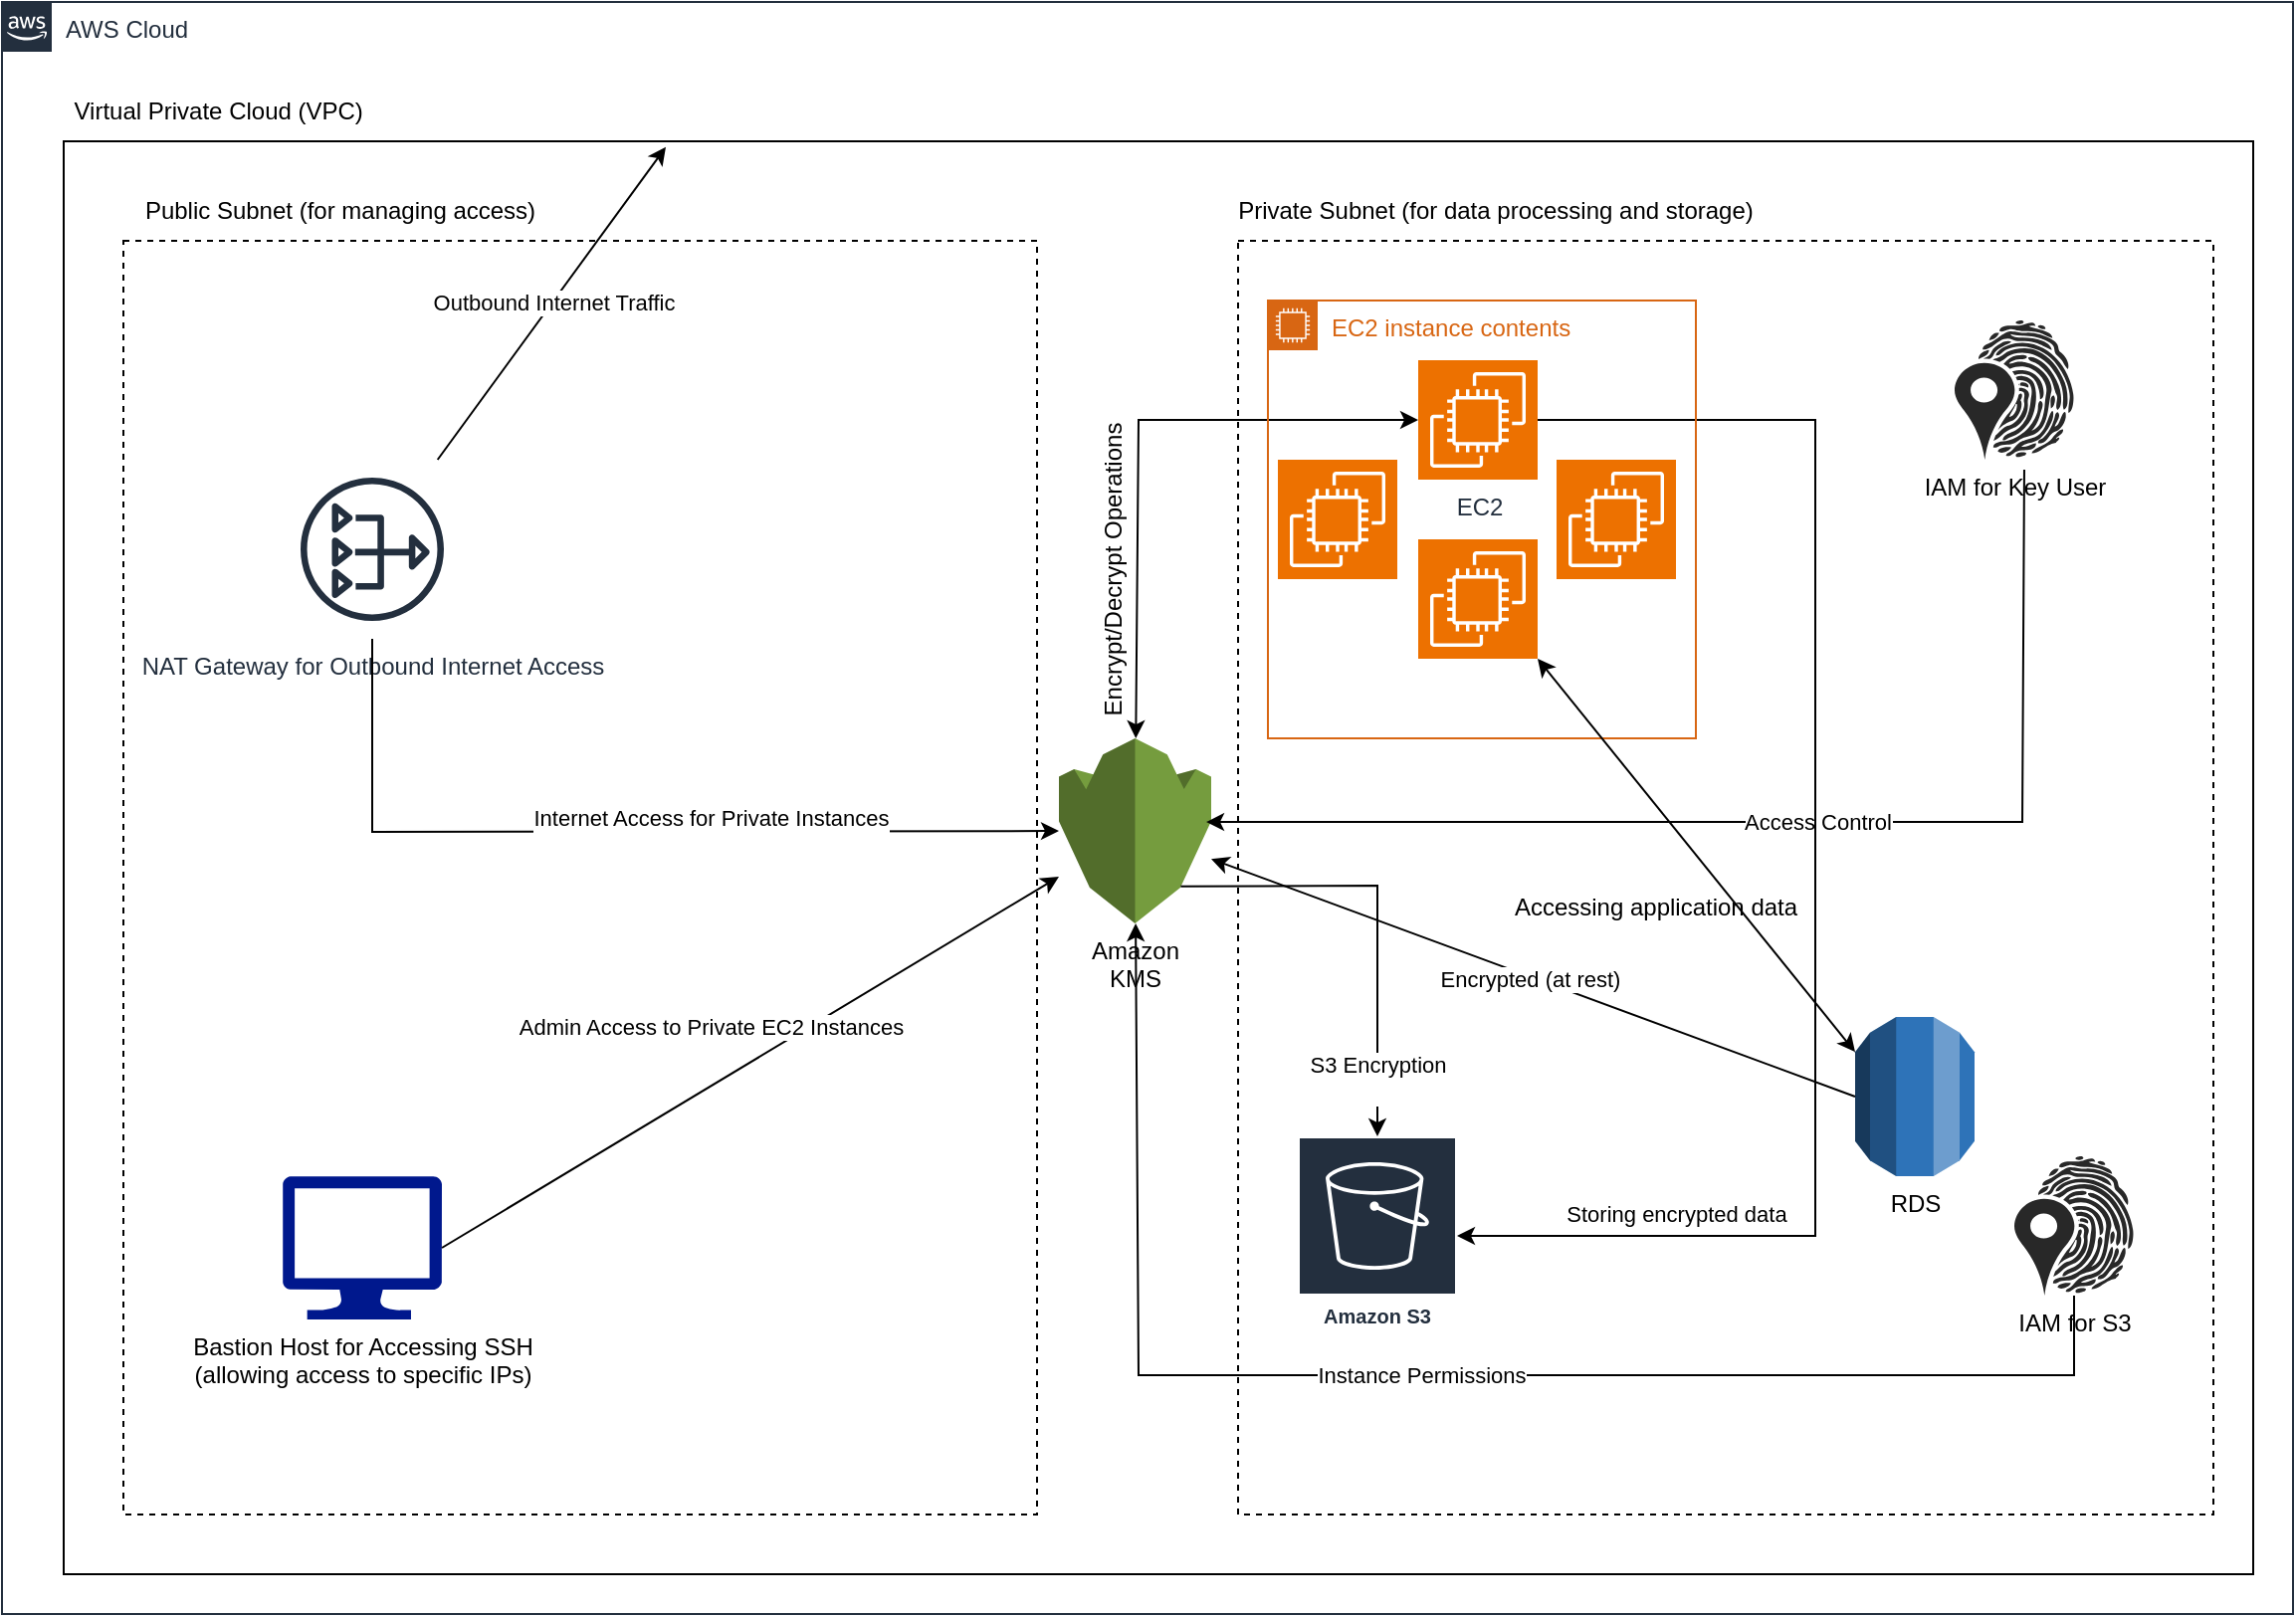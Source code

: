 <mxfile version="24.7.7">
  <diagram id="Ht1M8jgEwFfnCIfOTk4-" name="Page-1">
    <mxGraphModel dx="1194" dy="647" grid="1" gridSize="10" guides="1" tooltips="1" connect="1" arrows="1" fold="1" page="1" pageScale="1" pageWidth="1169" pageHeight="827" math="0" shadow="0">
      <root>
        <mxCell id="0" />
        <mxCell id="1" parent="0" />
        <mxCell id="HL8e3pAti49TTeuHdFrN-2" value="" style="rounded=0;whiteSpace=wrap;html=1;" vertex="1" parent="1">
          <mxGeometry x="40" y="80" width="1100" height="720" as="geometry" />
        </mxCell>
        <mxCell id="UEzPUAAOIrF-is8g5C7q-74" value="AWS Cloud" style="points=[[0,0],[0.25,0],[0.5,0],[0.75,0],[1,0],[1,0.25],[1,0.5],[1,0.75],[1,1],[0.75,1],[0.5,1],[0.25,1],[0,1],[0,0.75],[0,0.5],[0,0.25]];outlineConnect=0;gradientColor=none;html=1;whiteSpace=wrap;fontSize=12;fontStyle=0;shape=mxgraph.aws4.group;grIcon=mxgraph.aws4.group_aws_cloud_alt;strokeColor=#232F3E;fillColor=none;verticalAlign=top;align=left;spacingLeft=30;fontColor=#232F3E;dashed=0;labelBackgroundColor=#ffffff;container=1;pointerEvents=0;collapsible=0;recursiveResize=0;" parent="1" vertex="1">
          <mxGeometry x="9" y="10" width="1151" height="810" as="geometry" />
        </mxCell>
        <mxCell id="HL8e3pAti49TTeuHdFrN-4" value="Virtual Private Cloud (VPC)&amp;nbsp;" style="text;strokeColor=none;align=center;fillColor=none;html=1;verticalAlign=middle;whiteSpace=wrap;rounded=0;" vertex="1" parent="UEzPUAAOIrF-is8g5C7q-74">
          <mxGeometry x="31" y="40" width="159" height="30" as="geometry" />
        </mxCell>
        <mxCell id="UEzPUAAOIrF-is8g5C7q-107" value="" style="rounded=0;whiteSpace=wrap;html=1;labelBackgroundColor=none;fillColor=none;dashed=1;container=1;pointerEvents=0;collapsible=0;recursiveResize=0;" parent="UEzPUAAOIrF-is8g5C7q-74" vertex="1">
          <mxGeometry x="61" y="120" width="459" height="640" as="geometry" />
        </mxCell>
        <mxCell id="HL8e3pAti49TTeuHdFrN-51" value="Bastion Host for Accessing SSH&lt;div&gt;(allowing access to specific IPs)&lt;/div&gt;" style="sketch=0;aspect=fixed;pointerEvents=1;shadow=0;dashed=0;html=1;strokeColor=none;labelPosition=center;verticalLabelPosition=bottom;verticalAlign=top;align=center;fillColor=#00188D;shape=mxgraph.azure.computer" vertex="1" parent="UEzPUAAOIrF-is8g5C7q-107">
          <mxGeometry x="80" y="470" width="80" height="72" as="geometry" />
        </mxCell>
        <mxCell id="HL8e3pAti49TTeuHdFrN-11" value="Amazon&lt;div&gt;KMS&lt;/div&gt;&lt;div&gt;&lt;br&gt;&lt;/div&gt;" style="outlineConnect=0;dashed=0;verticalLabelPosition=bottom;verticalAlign=top;align=center;html=1;shape=mxgraph.aws3.kms;fillColor=#759C3E;gradientColor=none;" vertex="1" parent="UEzPUAAOIrF-is8g5C7q-74">
          <mxGeometry x="531" y="370" width="76.5" height="93" as="geometry" />
        </mxCell>
        <mxCell id="UEzPUAAOIrF-is8g5C7q-108" value="" style="rounded=0;whiteSpace=wrap;html=1;labelBackgroundColor=none;fillColor=none;dashed=1;container=1;pointerEvents=0;collapsible=0;recursiveResize=0;" parent="UEzPUAAOIrF-is8g5C7q-74" vertex="1">
          <mxGeometry x="621" y="120" width="490" height="640" as="geometry" />
        </mxCell>
        <mxCell id="HL8e3pAti49TTeuHdFrN-12" value="EC2&lt;div&gt;&lt;br&gt;&lt;/div&gt;" style="sketch=0;points=[[0,0,0],[0.25,0,0],[0.5,0,0],[0.75,0,0],[1,0,0],[0,1,0],[0.25,1,0],[0.5,1,0],[0.75,1,0],[1,1,0],[0,0.25,0],[0,0.5,0],[0,0.75,0],[1,0.25,0],[1,0.5,0],[1,0.75,0]];outlineConnect=0;fontColor=#232F3E;fillColor=#ED7100;strokeColor=#ffffff;dashed=0;verticalLabelPosition=bottom;verticalAlign=top;align=center;html=1;fontSize=12;fontStyle=0;aspect=fixed;shape=mxgraph.aws4.resourceIcon;resIcon=mxgraph.aws4.ec2;" vertex="1" parent="UEzPUAAOIrF-is8g5C7q-108">
          <mxGeometry x="90.5" y="60" width="60" height="60" as="geometry" />
        </mxCell>
        <mxCell id="HL8e3pAti49TTeuHdFrN-35" value="" style="sketch=0;points=[[0,0,0],[0.25,0,0],[0.5,0,0],[0.75,0,0],[1,0,0],[0,1,0],[0.25,1,0],[0.5,1,0],[0.75,1,0],[1,1,0],[0,0.25,0],[0,0.5,0],[0,0.75,0],[1,0.25,0],[1,0.5,0],[1,0.75,0]];outlineConnect=0;fontColor=#232F3E;fillColor=#ED7100;strokeColor=#ffffff;dashed=0;verticalLabelPosition=bottom;verticalAlign=top;align=center;html=1;fontSize=12;fontStyle=0;aspect=fixed;shape=mxgraph.aws4.resourceIcon;resIcon=mxgraph.aws4.ec2;" vertex="1" parent="UEzPUAAOIrF-is8g5C7q-108">
          <mxGeometry x="20" y="110" width="60" height="60" as="geometry" />
        </mxCell>
        <mxCell id="HL8e3pAti49TTeuHdFrN-36" value="" style="sketch=0;points=[[0,0,0],[0.25,0,0],[0.5,0,0],[0.75,0,0],[1,0,0],[0,1,0],[0.25,1,0],[0.5,1,0],[0.75,1,0],[1,1,0],[0,0.25,0],[0,0.5,0],[0,0.75,0],[1,0.25,0],[1,0.5,0],[1,0.75,0]];outlineConnect=0;fontColor=#232F3E;fillColor=#ED7100;strokeColor=#ffffff;dashed=0;verticalLabelPosition=bottom;verticalAlign=top;align=center;html=1;fontSize=12;fontStyle=0;aspect=fixed;shape=mxgraph.aws4.resourceIcon;resIcon=mxgraph.aws4.ec2;" vertex="1" parent="UEzPUAAOIrF-is8g5C7q-108">
          <mxGeometry x="90.5" y="150" width="60" height="60" as="geometry" />
        </mxCell>
        <mxCell id="HL8e3pAti49TTeuHdFrN-37" value="" style="sketch=0;points=[[0,0,0],[0.25,0,0],[0.5,0,0],[0.75,0,0],[1,0,0],[0,1,0],[0.25,1,0],[0.5,1,0],[0.75,1,0],[1,1,0],[0,0.25,0],[0,0.5,0],[0,0.75,0],[1,0.25,0],[1,0.5,0],[1,0.75,0]];outlineConnect=0;fontColor=#232F3E;fillColor=#ED7100;strokeColor=#ffffff;dashed=0;verticalLabelPosition=bottom;verticalAlign=top;align=center;html=1;fontSize=12;fontStyle=0;aspect=fixed;shape=mxgraph.aws4.resourceIcon;resIcon=mxgraph.aws4.ec2;" vertex="1" parent="UEzPUAAOIrF-is8g5C7q-108">
          <mxGeometry x="160" y="110" width="60" height="60" as="geometry" />
        </mxCell>
        <mxCell id="HL8e3pAti49TTeuHdFrN-44" value="" style="endArrow=classic;html=1;rounded=0;exitX=0.583;exitY=1.071;exitDx=0;exitDy=0;exitPerimeter=0;" edge="1" parent="UEzPUAAOIrF-is8g5C7q-108" source="HL8e3pAti49TTeuHdFrN-43">
          <mxGeometry relative="1" as="geometry">
            <mxPoint x="395.99" y="110.0" as="sourcePoint" />
            <mxPoint x="-15.99" y="292.03" as="targetPoint" />
            <Array as="points">
              <mxPoint x="394.01" y="292.03" />
            </Array>
          </mxGeometry>
        </mxCell>
        <mxCell id="HL8e3pAti49TTeuHdFrN-45" value="Access Control&lt;div&gt;&lt;br&gt;&lt;/div&gt;" style="edgeLabel;resizable=0;html=1;;align=center;verticalAlign=middle;" connectable="0" vertex="1" parent="HL8e3pAti49TTeuHdFrN-44">
          <mxGeometry relative="1" as="geometry">
            <mxPoint x="13" y="7" as="offset" />
          </mxGeometry>
        </mxCell>
        <mxCell id="HL8e3pAti49TTeuHdFrN-70" value="Accessing application data" style="text;strokeColor=none;align=center;fillColor=none;html=1;verticalAlign=middle;whiteSpace=wrap;rounded=0;rotation=0;" vertex="1" parent="UEzPUAAOIrF-is8g5C7q-108">
          <mxGeometry x="130" y="320" width="160" height="30" as="geometry" />
        </mxCell>
        <mxCell id="HL8e3pAti49TTeuHdFrN-15" value="" style="endArrow=classic;startArrow=classic;html=1;rounded=0;" edge="1" parent="UEzPUAAOIrF-is8g5C7q-74" source="HL8e3pAti49TTeuHdFrN-11" target="HL8e3pAti49TTeuHdFrN-12">
          <mxGeometry width="50" height="50" relative="1" as="geometry">
            <mxPoint x="581" y="350" as="sourcePoint" />
            <mxPoint x="651" y="209" as="targetPoint" />
            <Array as="points">
              <mxPoint x="571" y="210" />
            </Array>
          </mxGeometry>
        </mxCell>
        <mxCell id="HL8e3pAti49TTeuHdFrN-63" value="" style="endArrow=classic;html=1;rounded=0;exitX=1;exitY=0.5;exitDx=0;exitDy=0;exitPerimeter=0;" edge="1" parent="UEzPUAAOIrF-is8g5C7q-74" source="HL8e3pAti49TTeuHdFrN-51" target="HL8e3pAti49TTeuHdFrN-11">
          <mxGeometry relative="1" as="geometry">
            <mxPoint x="261" y="614.5" as="sourcePoint" />
            <mxPoint x="361" y="614.5" as="targetPoint" />
          </mxGeometry>
        </mxCell>
        <mxCell id="HL8e3pAti49TTeuHdFrN-64" value="Admin Access to Private EC2 Instances" style="edgeLabel;resizable=0;html=1;;align=center;verticalAlign=middle;" connectable="0" vertex="1" parent="HL8e3pAti49TTeuHdFrN-63">
          <mxGeometry relative="1" as="geometry">
            <mxPoint x="-20" y="-18" as="offset" />
          </mxGeometry>
        </mxCell>
        <mxCell id="HL8e3pAti49TTeuHdFrN-7" value="Public Subnet (for managing access)" style="text;strokeColor=none;align=center;fillColor=none;html=1;verticalAlign=middle;whiteSpace=wrap;rounded=0;" vertex="1" parent="1">
          <mxGeometry x="78" y="100" width="202" height="30" as="geometry" />
        </mxCell>
        <mxCell id="HL8e3pAti49TTeuHdFrN-8" value="Private Subnet (for data processing and storage)" style="text;strokeColor=none;align=center;fillColor=none;html=1;verticalAlign=middle;whiteSpace=wrap;rounded=0;" vertex="1" parent="1">
          <mxGeometry x="599" y="100" width="321" height="30" as="geometry" />
        </mxCell>
        <mxCell id="HL8e3pAti49TTeuHdFrN-9" value="Amazon S3" style="sketch=0;outlineConnect=0;fontColor=#232F3E;gradientColor=none;strokeColor=#ffffff;fillColor=#232F3E;dashed=0;verticalLabelPosition=middle;verticalAlign=bottom;align=center;html=1;whiteSpace=wrap;fontSize=10;fontStyle=1;spacing=3;shape=mxgraph.aws4.productIcon;prIcon=mxgraph.aws4.s3;" vertex="1" parent="1">
          <mxGeometry x="660" y="580" width="80" height="100" as="geometry" />
        </mxCell>
        <mxCell id="HL8e3pAti49TTeuHdFrN-16" value="Encrypt/Decrypt Operations" style="text;strokeColor=none;align=center;fillColor=none;html=1;verticalAlign=middle;whiteSpace=wrap;rounded=0;rotation=-90;" vertex="1" parent="1">
          <mxGeometry x="490" y="280" width="155" height="30" as="geometry" />
        </mxCell>
        <mxCell id="HL8e3pAti49TTeuHdFrN-25" value="" style="endArrow=classic;html=1;rounded=0;exitX=0.8;exitY=0.8;exitDx=0;exitDy=0;exitPerimeter=0;" edge="1" parent="1" source="HL8e3pAti49TTeuHdFrN-11" target="HL8e3pAti49TTeuHdFrN-9">
          <mxGeometry relative="1" as="geometry">
            <mxPoint x="580" y="450" as="sourcePoint" />
            <mxPoint x="680" y="450" as="targetPoint" />
            <Array as="points">
              <mxPoint x="700" y="454" />
            </Array>
          </mxGeometry>
        </mxCell>
        <mxCell id="HL8e3pAti49TTeuHdFrN-26" value="S3 Encryption&lt;div&gt;&lt;br&gt;&lt;/div&gt;" style="edgeLabel;resizable=0;html=1;;align=center;verticalAlign=middle;" connectable="0" vertex="1" parent="HL8e3pAti49TTeuHdFrN-25">
          <mxGeometry relative="1" as="geometry">
            <mxPoint y="83" as="offset" />
          </mxGeometry>
        </mxCell>
        <mxCell id="HL8e3pAti49TTeuHdFrN-32" value="" style="endArrow=classic;html=1;rounded=0;" edge="1" parent="1" source="HL8e3pAti49TTeuHdFrN-12" target="HL8e3pAti49TTeuHdFrN-9">
          <mxGeometry relative="1" as="geometry">
            <mxPoint x="780" y="218.5" as="sourcePoint" />
            <mxPoint x="880" y="218.5" as="targetPoint" />
            <Array as="points">
              <mxPoint x="920" y="220" />
              <mxPoint x="920" y="630" />
            </Array>
          </mxGeometry>
        </mxCell>
        <mxCell id="HL8e3pAti49TTeuHdFrN-34" value="Storing encrypted data" style="edgeLabel;html=1;align=center;verticalAlign=middle;resizable=0;points=[];" vertex="1" connectable="0" parent="HL8e3pAti49TTeuHdFrN-32">
          <mxGeometry x="0.14" relative="1" as="geometry">
            <mxPoint x="-70" y="122" as="offset" />
          </mxGeometry>
        </mxCell>
        <mxCell id="HL8e3pAti49TTeuHdFrN-40" value="EC2 instance contents" style="points=[[0,0],[0.25,0],[0.5,0],[0.75,0],[1,0],[1,0.25],[1,0.5],[1,0.75],[1,1],[0.75,1],[0.5,1],[0.25,1],[0,1],[0,0.75],[0,0.5],[0,0.25]];outlineConnect=0;gradientColor=none;html=1;whiteSpace=wrap;fontSize=12;fontStyle=0;container=1;pointerEvents=0;collapsible=0;recursiveResize=0;shape=mxgraph.aws4.group;grIcon=mxgraph.aws4.group_ec2_instance_contents;strokeColor=#D86613;fillColor=none;verticalAlign=top;align=left;spacingLeft=30;fontColor=#D86613;dashed=0;" vertex="1" parent="1">
          <mxGeometry x="645" y="160" width="215" height="220" as="geometry" />
        </mxCell>
        <mxCell id="HL8e3pAti49TTeuHdFrN-42" value="IAM for S3" style="verticalLabelPosition=bottom;sketch=0;html=1;fillColor=#282828;strokeColor=none;verticalAlign=top;pointerEvents=1;align=center;shape=mxgraph.cisco_safe.security_icons.iam;" vertex="1" parent="1">
          <mxGeometry x="1020" y="590" width="60" height="70" as="geometry" />
        </mxCell>
        <mxCell id="HL8e3pAti49TTeuHdFrN-43" value="IAM for Key User&lt;div&gt;&lt;br&gt;&lt;div&gt;&lt;br&gt;&lt;/div&gt;&lt;/div&gt;" style="verticalLabelPosition=bottom;sketch=0;html=1;fillColor=#282828;strokeColor=none;verticalAlign=top;pointerEvents=1;align=center;shape=mxgraph.cisco_safe.security_icons.iam;" vertex="1" parent="1">
          <mxGeometry x="990" y="170" width="60" height="70" as="geometry" />
        </mxCell>
        <mxCell id="HL8e3pAti49TTeuHdFrN-48" value="" style="endArrow=classic;html=1;rounded=0;" edge="1" parent="1" source="HL8e3pAti49TTeuHdFrN-42" target="HL8e3pAti49TTeuHdFrN-11">
          <mxGeometry relative="1" as="geometry">
            <mxPoint x="1040" y="700" as="sourcePoint" />
            <mxPoint x="940" y="700" as="targetPoint" />
            <Array as="points">
              <mxPoint x="1050" y="700" />
              <mxPoint x="580" y="700" />
            </Array>
          </mxGeometry>
        </mxCell>
        <mxCell id="HL8e3pAti49TTeuHdFrN-49" value="Instance Permissions" style="edgeLabel;resizable=0;html=1;;align=center;verticalAlign=middle;" connectable="0" vertex="1" parent="HL8e3pAti49TTeuHdFrN-48">
          <mxGeometry relative="1" as="geometry" />
        </mxCell>
        <mxCell id="HL8e3pAti49TTeuHdFrN-50" value="RDS" style="outlineConnect=0;dashed=0;verticalLabelPosition=bottom;verticalAlign=top;align=center;html=1;shape=mxgraph.aws3.rds;fillColor=#2E73B8;gradientColor=none;" vertex="1" parent="1">
          <mxGeometry x="940" y="520" width="60" height="80" as="geometry" />
        </mxCell>
        <mxCell id="HL8e3pAti49TTeuHdFrN-52" value="NAT Gateway for Outbound Internet Access" style="sketch=0;outlineConnect=0;fontColor=#232F3E;gradientColor=none;strokeColor=#232F3E;fillColor=#ffffff;dashed=0;verticalLabelPosition=bottom;verticalAlign=top;align=center;html=1;fontSize=12;fontStyle=0;aspect=fixed;shape=mxgraph.aws4.resourceIcon;resIcon=mxgraph.aws4.nat_gateway;" vertex="1" parent="1">
          <mxGeometry x="150" y="240" width="90" height="90" as="geometry" />
        </mxCell>
        <mxCell id="HL8e3pAti49TTeuHdFrN-60" value="" style="endArrow=classic;html=1;rounded=0;" edge="1" parent="1" source="HL8e3pAti49TTeuHdFrN-52" target="HL8e3pAti49TTeuHdFrN-11">
          <mxGeometry relative="1" as="geometry">
            <mxPoint x="330" y="280" as="sourcePoint" />
            <mxPoint x="430" y="280" as="targetPoint" />
            <Array as="points">
              <mxPoint x="195" y="427" />
            </Array>
          </mxGeometry>
        </mxCell>
        <mxCell id="HL8e3pAti49TTeuHdFrN-61" value="Internet Access for Private Instances&lt;div&gt;&lt;br&gt;&lt;/div&gt;" style="edgeLabel;resizable=0;html=1;;align=center;verticalAlign=middle;" connectable="0" vertex="1" parent="HL8e3pAti49TTeuHdFrN-60">
          <mxGeometry relative="1" as="geometry">
            <mxPoint x="46" as="offset" />
          </mxGeometry>
        </mxCell>
        <mxCell id="HL8e3pAti49TTeuHdFrN-65" value="" style="endArrow=classic;html=1;rounded=0;entryX=0.275;entryY=0.004;entryDx=0;entryDy=0;entryPerimeter=0;" edge="1" parent="1" source="HL8e3pAti49TTeuHdFrN-52" target="HL8e3pAti49TTeuHdFrN-2">
          <mxGeometry relative="1" as="geometry">
            <mxPoint x="420" y="220.0" as="sourcePoint" />
            <mxPoint x="300" y="130" as="targetPoint" />
          </mxGeometry>
        </mxCell>
        <mxCell id="HL8e3pAti49TTeuHdFrN-66" value="Outbound Internet Traffic" style="edgeLabel;resizable=0;html=1;;align=center;verticalAlign=middle;" connectable="0" vertex="1" parent="HL8e3pAti49TTeuHdFrN-65">
          <mxGeometry relative="1" as="geometry" />
        </mxCell>
        <mxCell id="HL8e3pAti49TTeuHdFrN-67" value="" style="endArrow=classic;startArrow=classic;html=1;rounded=0;entryX=1;entryY=1;entryDx=0;entryDy=0;entryPerimeter=0;exitX=0;exitY=0.22;exitDx=0;exitDy=0;exitPerimeter=0;" edge="1" parent="1" source="HL8e3pAti49TTeuHdFrN-50" target="HL8e3pAti49TTeuHdFrN-36">
          <mxGeometry width="50" height="50" relative="1" as="geometry">
            <mxPoint x="940" y="525" as="sourcePoint" />
            <mxPoint x="840" y="364" as="targetPoint" />
          </mxGeometry>
        </mxCell>
        <mxCell id="HL8e3pAti49TTeuHdFrN-71" value="" style="endArrow=classic;html=1;rounded=0;exitX=0;exitY=0.5;exitDx=0;exitDy=0;exitPerimeter=0;" edge="1" parent="1" source="HL8e3pAti49TTeuHdFrN-50" target="HL8e3pAti49TTeuHdFrN-11">
          <mxGeometry relative="1" as="geometry">
            <mxPoint x="880.5" y="550" as="sourcePoint" />
            <mxPoint x="780.5" y="550" as="targetPoint" />
          </mxGeometry>
        </mxCell>
        <mxCell id="HL8e3pAti49TTeuHdFrN-72" value="Encrypted (at rest)&amp;nbsp;" style="edgeLabel;resizable=0;html=1;;align=center;verticalAlign=middle;" connectable="0" vertex="1" parent="HL8e3pAti49TTeuHdFrN-71">
          <mxGeometry relative="1" as="geometry" />
        </mxCell>
      </root>
    </mxGraphModel>
  </diagram>
</mxfile>
